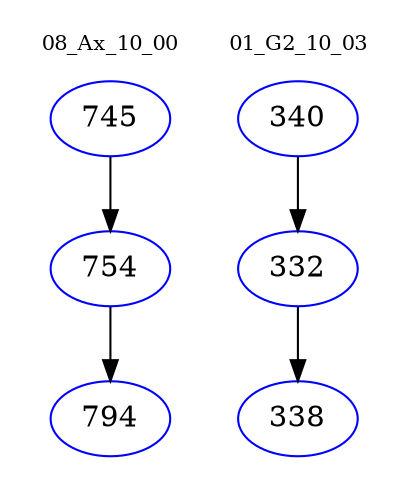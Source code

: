 digraph{
subgraph cluster_0 {
color = white
label = "08_Ax_10_00";
fontsize=10;
T0_745 [label="745", color="blue"]
T0_745 -> T0_754 [color="black"]
T0_754 [label="754", color="blue"]
T0_754 -> T0_794 [color="black"]
T0_794 [label="794", color="blue"]
}
subgraph cluster_1 {
color = white
label = "01_G2_10_03";
fontsize=10;
T1_340 [label="340", color="blue"]
T1_340 -> T1_332 [color="black"]
T1_332 [label="332", color="blue"]
T1_332 -> T1_338 [color="black"]
T1_338 [label="338", color="blue"]
}
}
